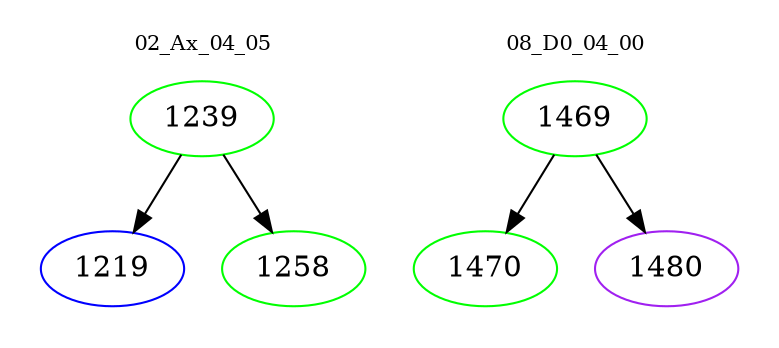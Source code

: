 digraph{
subgraph cluster_0 {
color = white
label = "02_Ax_04_05";
fontsize=10;
T0_1239 [label="1239", color="green"]
T0_1239 -> T0_1219 [color="black"]
T0_1219 [label="1219", color="blue"]
T0_1239 -> T0_1258 [color="black"]
T0_1258 [label="1258", color="green"]
}
subgraph cluster_1 {
color = white
label = "08_D0_04_00";
fontsize=10;
T1_1469 [label="1469", color="green"]
T1_1469 -> T1_1470 [color="black"]
T1_1470 [label="1470", color="green"]
T1_1469 -> T1_1480 [color="black"]
T1_1480 [label="1480", color="purple"]
}
}
